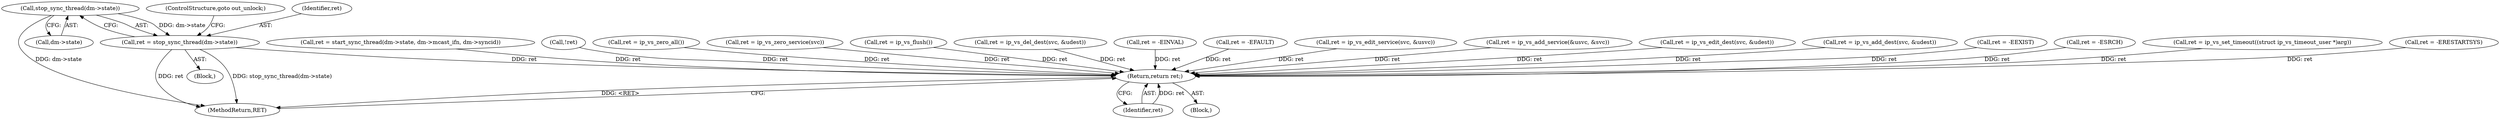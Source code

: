 digraph "0_linux_04bcef2a83f40c6db24222b27a52892cba39dffb_0@API" {
"1000250" [label="(Call,stop_sync_thread(dm->state))"];
"1000248" [label="(Call,ret = stop_sync_thread(dm->state))"];
"1000476" [label="(Return,return ret;)"];
"1000223" [label="(Call,ret = start_sync_thread(dm->state, dm->mcast_ifn, dm->syncid))"];
"1000478" [label="(MethodReturn,RET)"];
"1000427" [label="(Call,!ret)"];
"1000298" [label="(Call,ret = ip_vs_zero_all())"];
"1000432" [label="(Call,ret = ip_vs_zero_service(svc))"];
"1000251" [label="(Call,dm->state)"];
"1000194" [label="(Call,ret = ip_vs_flush())"];
"1000476" [label="(Return,return ret;)"];
"1000454" [label="(Call,ret = ip_vs_del_dest(svc, &udest))"];
"1000462" [label="(Call,ret = -EINVAL)"];
"1000333" [label="(Call,ret = -EFAULT)"];
"1000414" [label="(Call,ret = ip_vs_edit_service(svc, &usvc))"];
"1000405" [label="(Call,ret = ip_vs_add_service(&usvc, &svc))"];
"1000446" [label="(Call,ret = ip_vs_edit_dest(svc, &udest))"];
"1000250" [label="(Call,stop_sync_thread(dm->state))"];
"1000438" [label="(Call,ret = ip_vs_add_dest(svc, &udest))"];
"1000400" [label="(Call,ret = -EEXIST)"];
"1000113" [label="(Block,)"];
"1000477" [label="(Identifier,ret)"];
"1000248" [label="(Call,ret = stop_sync_thread(dm->state))"];
"1000241" [label="(Block,)"];
"1000387" [label="(Call,ret = -ESRCH)"];
"1000254" [label="(ControlStructure,goto out_unlock;)"];
"1000204" [label="(Call,ret = ip_vs_set_timeout((struct ip_vs_timeout_user *)arg))"];
"1000249" [label="(Identifier,ret)"];
"1000184" [label="(Call,ret = -ERESTARTSYS)"];
"1000250" -> "1000248"  [label="AST: "];
"1000250" -> "1000251"  [label="CFG: "];
"1000251" -> "1000250"  [label="AST: "];
"1000248" -> "1000250"  [label="CFG: "];
"1000250" -> "1000478"  [label="DDG: dm->state"];
"1000250" -> "1000248"  [label="DDG: dm->state"];
"1000248" -> "1000241"  [label="AST: "];
"1000249" -> "1000248"  [label="AST: "];
"1000254" -> "1000248"  [label="CFG: "];
"1000248" -> "1000478"  [label="DDG: stop_sync_thread(dm->state)"];
"1000248" -> "1000478"  [label="DDG: ret"];
"1000248" -> "1000476"  [label="DDG: ret"];
"1000476" -> "1000113"  [label="AST: "];
"1000476" -> "1000477"  [label="CFG: "];
"1000477" -> "1000476"  [label="AST: "];
"1000478" -> "1000476"  [label="CFG: "];
"1000476" -> "1000478"  [label="DDG: <RET>"];
"1000477" -> "1000476"  [label="DDG: ret"];
"1000333" -> "1000476"  [label="DDG: ret"];
"1000184" -> "1000476"  [label="DDG: ret"];
"1000462" -> "1000476"  [label="DDG: ret"];
"1000194" -> "1000476"  [label="DDG: ret"];
"1000387" -> "1000476"  [label="DDG: ret"];
"1000446" -> "1000476"  [label="DDG: ret"];
"1000432" -> "1000476"  [label="DDG: ret"];
"1000414" -> "1000476"  [label="DDG: ret"];
"1000405" -> "1000476"  [label="DDG: ret"];
"1000223" -> "1000476"  [label="DDG: ret"];
"1000454" -> "1000476"  [label="DDG: ret"];
"1000427" -> "1000476"  [label="DDG: ret"];
"1000298" -> "1000476"  [label="DDG: ret"];
"1000400" -> "1000476"  [label="DDG: ret"];
"1000204" -> "1000476"  [label="DDG: ret"];
"1000438" -> "1000476"  [label="DDG: ret"];
}
